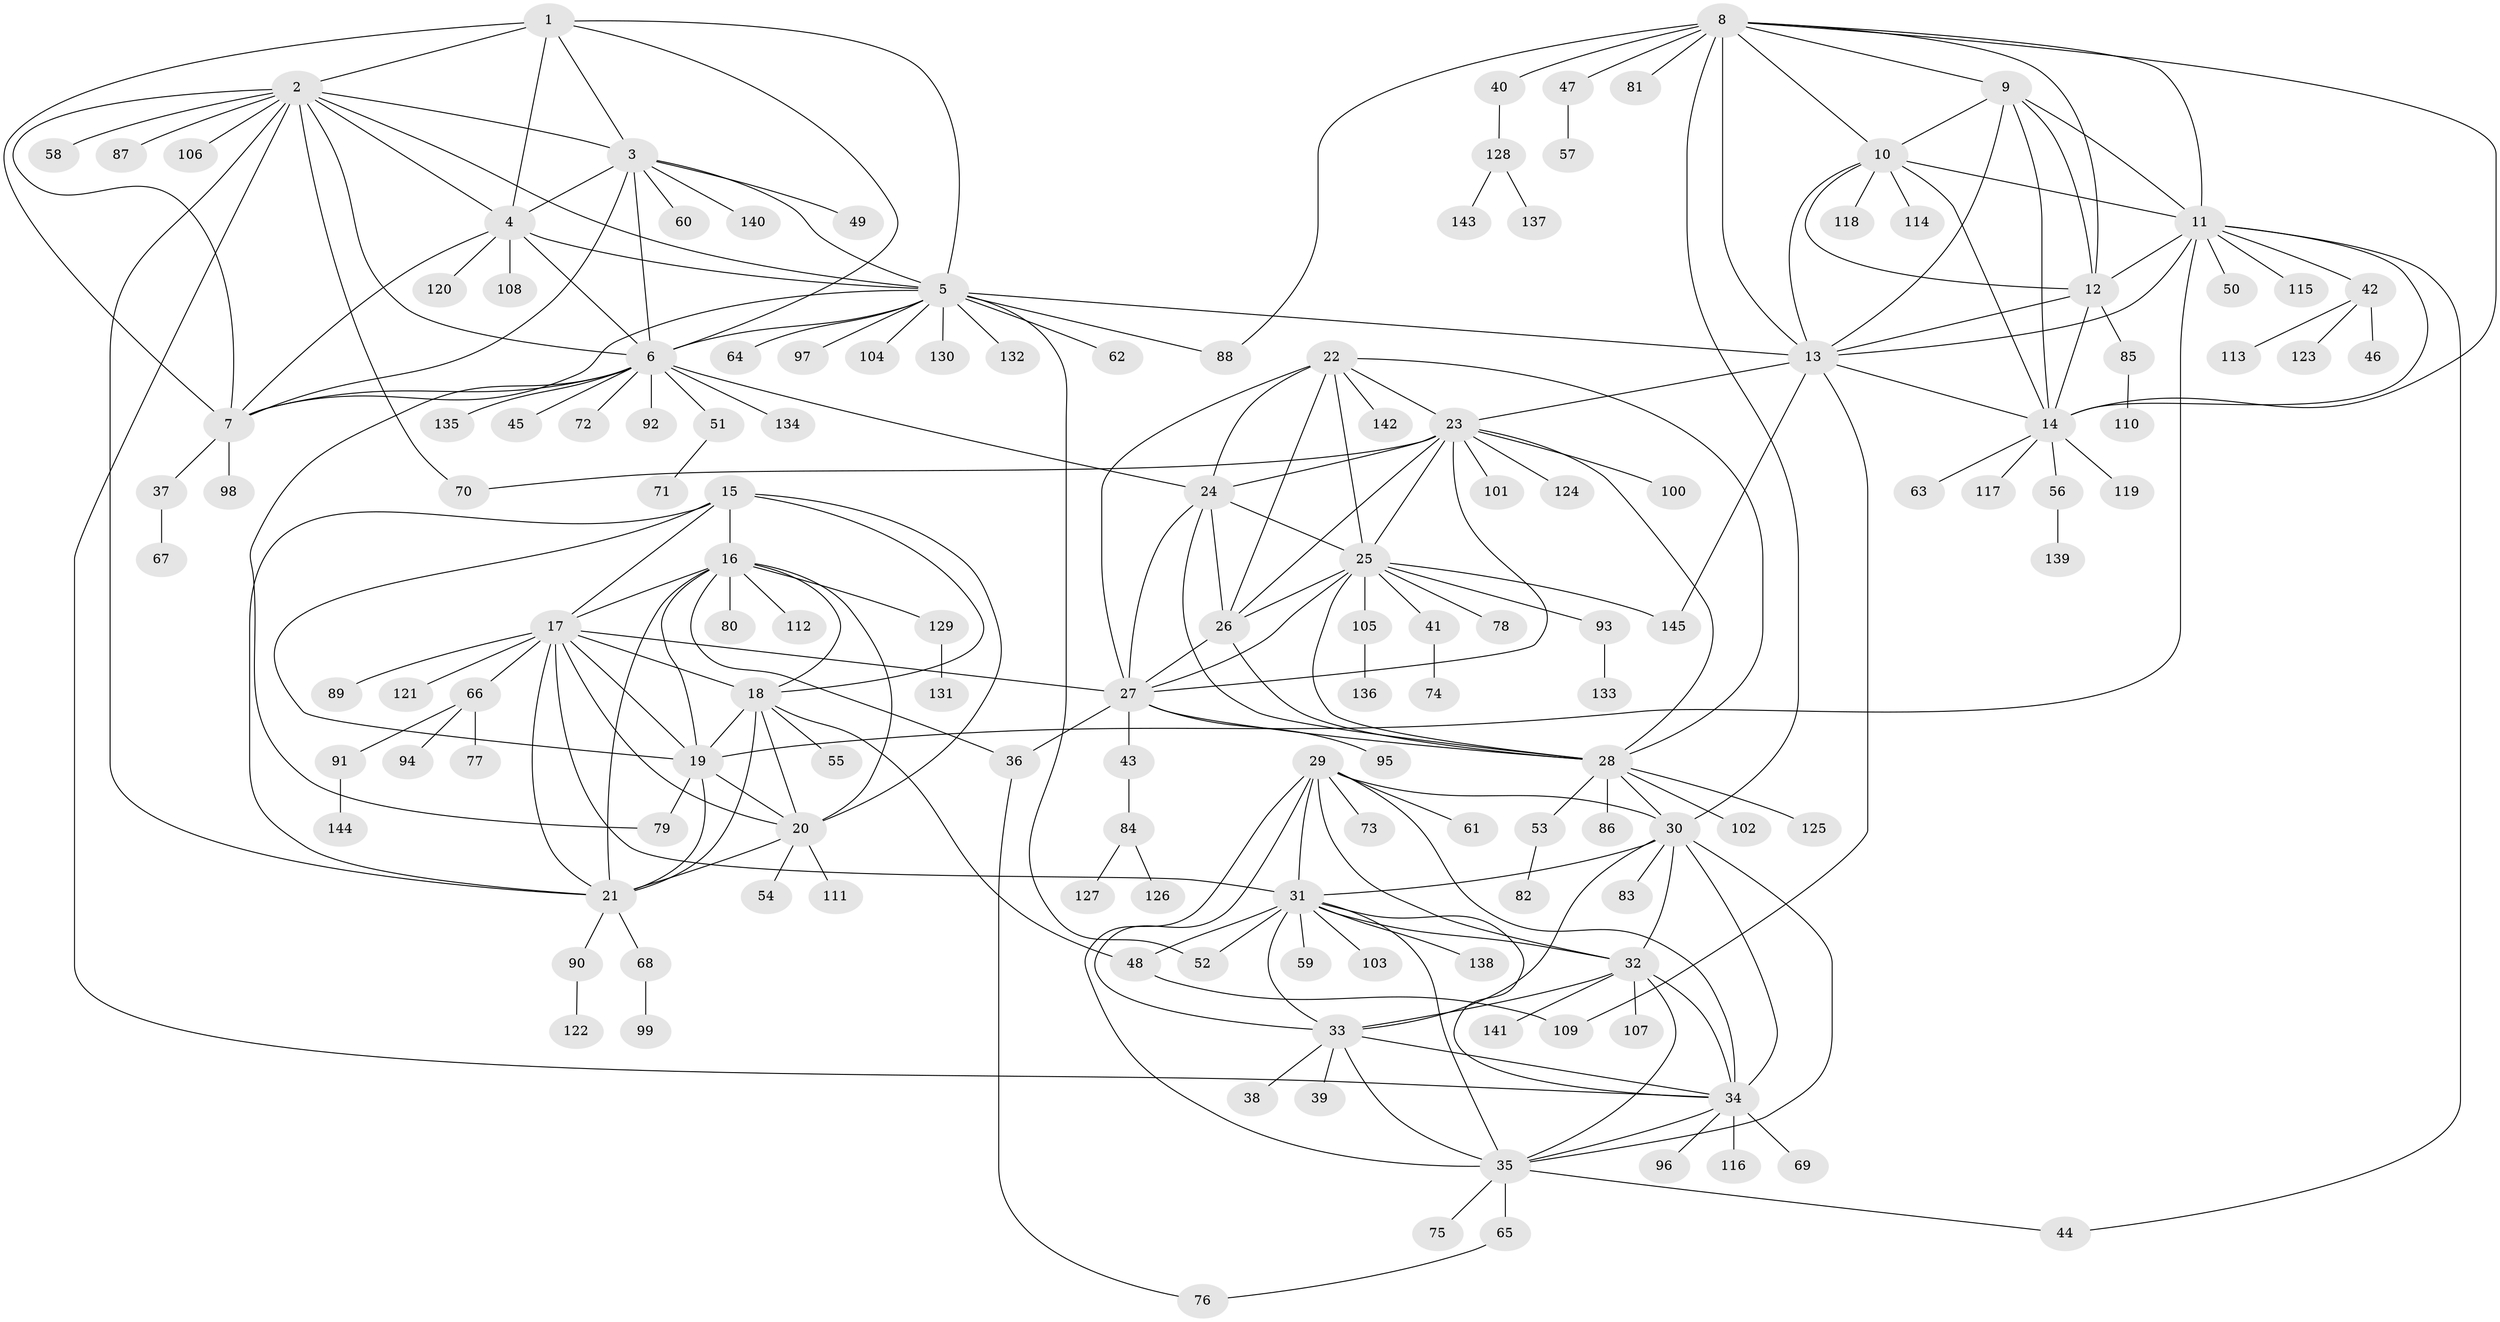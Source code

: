 // coarse degree distribution, {5: 0.036036036036036036, 9: 0.036036036036036036, 15: 0.009009009009009009, 13: 0.009009009009009009, 12: 0.018018018018018018, 7: 0.018018018018018018, 6: 0.04504504504504504, 8: 0.018018018018018018, 10: 0.036036036036036036, 3: 0.036036036036036036, 2: 0.0990990990990991, 1: 0.6306306306306306, 4: 0.009009009009009009}
// Generated by graph-tools (version 1.1) at 2025/24/03/03/25 07:24:13]
// undirected, 145 vertices, 235 edges
graph export_dot {
graph [start="1"]
  node [color=gray90,style=filled];
  1;
  2;
  3;
  4;
  5;
  6;
  7;
  8;
  9;
  10;
  11;
  12;
  13;
  14;
  15;
  16;
  17;
  18;
  19;
  20;
  21;
  22;
  23;
  24;
  25;
  26;
  27;
  28;
  29;
  30;
  31;
  32;
  33;
  34;
  35;
  36;
  37;
  38;
  39;
  40;
  41;
  42;
  43;
  44;
  45;
  46;
  47;
  48;
  49;
  50;
  51;
  52;
  53;
  54;
  55;
  56;
  57;
  58;
  59;
  60;
  61;
  62;
  63;
  64;
  65;
  66;
  67;
  68;
  69;
  70;
  71;
  72;
  73;
  74;
  75;
  76;
  77;
  78;
  79;
  80;
  81;
  82;
  83;
  84;
  85;
  86;
  87;
  88;
  89;
  90;
  91;
  92;
  93;
  94;
  95;
  96;
  97;
  98;
  99;
  100;
  101;
  102;
  103;
  104;
  105;
  106;
  107;
  108;
  109;
  110;
  111;
  112;
  113;
  114;
  115;
  116;
  117;
  118;
  119;
  120;
  121;
  122;
  123;
  124;
  125;
  126;
  127;
  128;
  129;
  130;
  131;
  132;
  133;
  134;
  135;
  136;
  137;
  138;
  139;
  140;
  141;
  142;
  143;
  144;
  145;
  1 -- 2;
  1 -- 3;
  1 -- 4;
  1 -- 5;
  1 -- 6;
  1 -- 7;
  2 -- 3;
  2 -- 4;
  2 -- 5;
  2 -- 6;
  2 -- 7;
  2 -- 21;
  2 -- 34;
  2 -- 58;
  2 -- 70;
  2 -- 87;
  2 -- 106;
  3 -- 4;
  3 -- 5;
  3 -- 6;
  3 -- 7;
  3 -- 49;
  3 -- 60;
  3 -- 140;
  4 -- 5;
  4 -- 6;
  4 -- 7;
  4 -- 108;
  4 -- 120;
  5 -- 6;
  5 -- 7;
  5 -- 13;
  5 -- 52;
  5 -- 62;
  5 -- 64;
  5 -- 88;
  5 -- 97;
  5 -- 104;
  5 -- 130;
  5 -- 132;
  6 -- 7;
  6 -- 24;
  6 -- 45;
  6 -- 51;
  6 -- 72;
  6 -- 79;
  6 -- 92;
  6 -- 134;
  6 -- 135;
  7 -- 37;
  7 -- 98;
  8 -- 9;
  8 -- 10;
  8 -- 11;
  8 -- 12;
  8 -- 13;
  8 -- 14;
  8 -- 30;
  8 -- 40;
  8 -- 47;
  8 -- 81;
  8 -- 88;
  9 -- 10;
  9 -- 11;
  9 -- 12;
  9 -- 13;
  9 -- 14;
  10 -- 11;
  10 -- 12;
  10 -- 13;
  10 -- 14;
  10 -- 114;
  10 -- 118;
  11 -- 12;
  11 -- 13;
  11 -- 14;
  11 -- 19;
  11 -- 42;
  11 -- 44;
  11 -- 50;
  11 -- 115;
  12 -- 13;
  12 -- 14;
  12 -- 85;
  13 -- 14;
  13 -- 23;
  13 -- 109;
  13 -- 145;
  14 -- 56;
  14 -- 63;
  14 -- 117;
  14 -- 119;
  15 -- 16;
  15 -- 17;
  15 -- 18;
  15 -- 19;
  15 -- 20;
  15 -- 21;
  16 -- 17;
  16 -- 18;
  16 -- 19;
  16 -- 20;
  16 -- 21;
  16 -- 36;
  16 -- 80;
  16 -- 112;
  16 -- 129;
  17 -- 18;
  17 -- 19;
  17 -- 20;
  17 -- 21;
  17 -- 27;
  17 -- 31;
  17 -- 66;
  17 -- 89;
  17 -- 121;
  18 -- 19;
  18 -- 20;
  18 -- 21;
  18 -- 48;
  18 -- 55;
  19 -- 20;
  19 -- 21;
  19 -- 79;
  20 -- 21;
  20 -- 54;
  20 -- 111;
  21 -- 68;
  21 -- 90;
  22 -- 23;
  22 -- 24;
  22 -- 25;
  22 -- 26;
  22 -- 27;
  22 -- 28;
  22 -- 142;
  23 -- 24;
  23 -- 25;
  23 -- 26;
  23 -- 27;
  23 -- 28;
  23 -- 70;
  23 -- 100;
  23 -- 101;
  23 -- 124;
  24 -- 25;
  24 -- 26;
  24 -- 27;
  24 -- 28;
  25 -- 26;
  25 -- 27;
  25 -- 28;
  25 -- 41;
  25 -- 78;
  25 -- 93;
  25 -- 105;
  25 -- 145;
  26 -- 27;
  26 -- 28;
  27 -- 28;
  27 -- 36;
  27 -- 43;
  27 -- 95;
  28 -- 30;
  28 -- 53;
  28 -- 86;
  28 -- 102;
  28 -- 125;
  29 -- 30;
  29 -- 31;
  29 -- 32;
  29 -- 33;
  29 -- 34;
  29 -- 35;
  29 -- 61;
  29 -- 73;
  30 -- 31;
  30 -- 32;
  30 -- 33;
  30 -- 34;
  30 -- 35;
  30 -- 83;
  31 -- 32;
  31 -- 33;
  31 -- 34;
  31 -- 35;
  31 -- 48;
  31 -- 52;
  31 -- 59;
  31 -- 103;
  31 -- 138;
  32 -- 33;
  32 -- 34;
  32 -- 35;
  32 -- 107;
  32 -- 141;
  33 -- 34;
  33 -- 35;
  33 -- 38;
  33 -- 39;
  34 -- 35;
  34 -- 69;
  34 -- 96;
  34 -- 116;
  35 -- 44;
  35 -- 65;
  35 -- 75;
  36 -- 76;
  37 -- 67;
  40 -- 128;
  41 -- 74;
  42 -- 46;
  42 -- 113;
  42 -- 123;
  43 -- 84;
  47 -- 57;
  48 -- 109;
  51 -- 71;
  53 -- 82;
  56 -- 139;
  65 -- 76;
  66 -- 77;
  66 -- 91;
  66 -- 94;
  68 -- 99;
  84 -- 126;
  84 -- 127;
  85 -- 110;
  90 -- 122;
  91 -- 144;
  93 -- 133;
  105 -- 136;
  128 -- 137;
  128 -- 143;
  129 -- 131;
}
